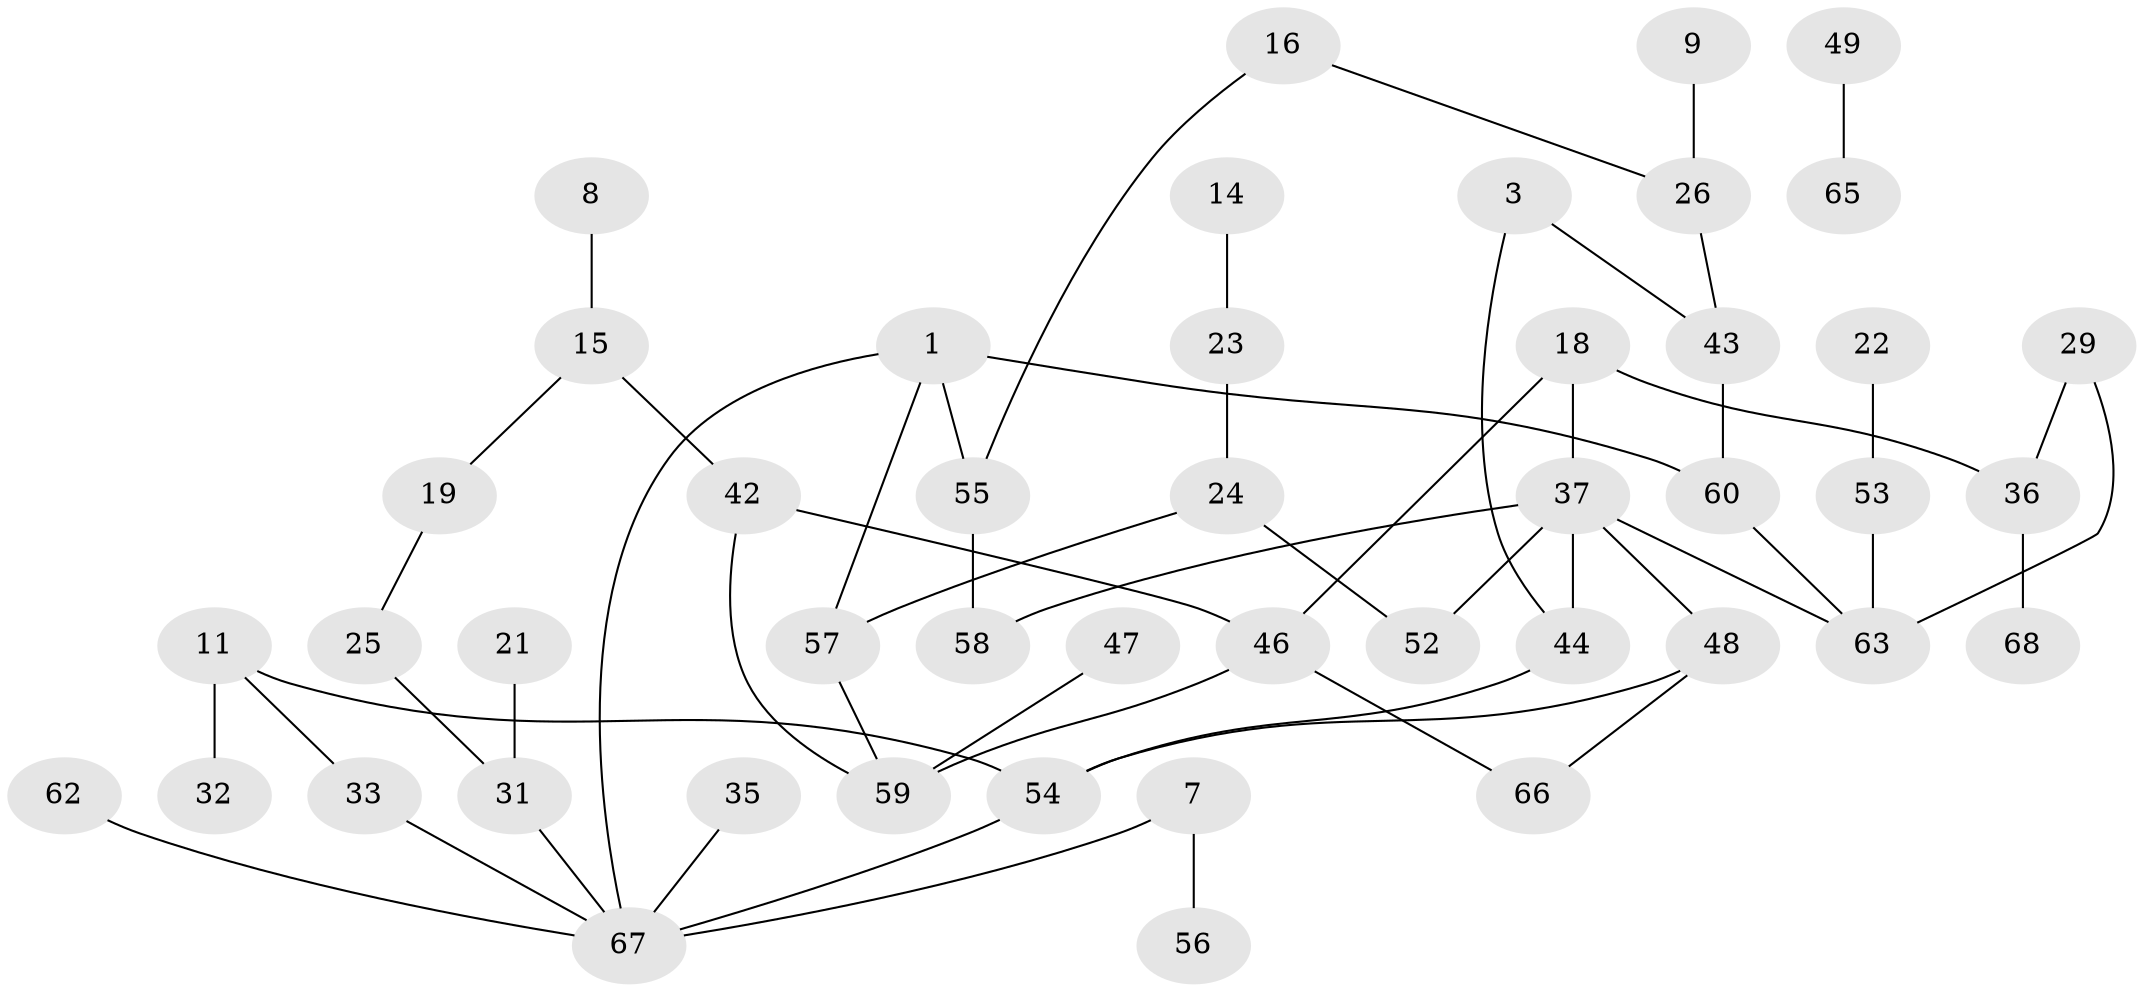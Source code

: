 // original degree distribution, {3: 0.15, 5: 0.014285714285714285, 1: 0.2857142857142857, 4: 0.07857142857142857, 2: 0.30714285714285716, 0: 0.15, 7: 0.007142857142857143, 6: 0.007142857142857143}
// Generated by graph-tools (version 1.1) at 2025/00/03/09/25 03:00:40]
// undirected, 46 vertices, 56 edges
graph export_dot {
graph [start="1"]
  node [color=gray90,style=filled];
  1;
  3;
  7;
  8;
  9;
  11;
  14;
  15;
  16;
  18;
  19;
  21;
  22;
  23;
  24;
  25;
  26;
  29;
  31;
  32;
  33;
  35;
  36;
  37;
  42;
  43;
  44;
  46;
  47;
  48;
  49;
  52;
  53;
  54;
  55;
  56;
  57;
  58;
  59;
  60;
  62;
  63;
  65;
  66;
  67;
  68;
  1 -- 55 [weight=1.0];
  1 -- 57 [weight=1.0];
  1 -- 60 [weight=1.0];
  1 -- 67 [weight=1.0];
  3 -- 43 [weight=1.0];
  3 -- 44 [weight=1.0];
  7 -- 56 [weight=1.0];
  7 -- 67 [weight=1.0];
  8 -- 15 [weight=1.0];
  9 -- 26 [weight=1.0];
  11 -- 32 [weight=1.0];
  11 -- 33 [weight=1.0];
  11 -- 54 [weight=1.0];
  14 -- 23 [weight=1.0];
  15 -- 19 [weight=1.0];
  15 -- 42 [weight=1.0];
  16 -- 26 [weight=1.0];
  16 -- 55 [weight=1.0];
  18 -- 36 [weight=1.0];
  18 -- 37 [weight=1.0];
  18 -- 46 [weight=1.0];
  19 -- 25 [weight=1.0];
  21 -- 31 [weight=1.0];
  22 -- 53 [weight=1.0];
  23 -- 24 [weight=1.0];
  24 -- 52 [weight=1.0];
  24 -- 57 [weight=1.0];
  25 -- 31 [weight=1.0];
  26 -- 43 [weight=1.0];
  29 -- 36 [weight=1.0];
  29 -- 63 [weight=1.0];
  31 -- 67 [weight=1.0];
  33 -- 67 [weight=1.0];
  35 -- 67 [weight=1.0];
  36 -- 68 [weight=1.0];
  37 -- 44 [weight=1.0];
  37 -- 48 [weight=1.0];
  37 -- 52 [weight=1.0];
  37 -- 58 [weight=1.0];
  37 -- 63 [weight=1.0];
  42 -- 46 [weight=1.0];
  42 -- 59 [weight=1.0];
  43 -- 60 [weight=1.0];
  44 -- 54 [weight=1.0];
  46 -- 59 [weight=1.0];
  46 -- 66 [weight=1.0];
  47 -- 59 [weight=1.0];
  48 -- 54 [weight=1.0];
  48 -- 66 [weight=1.0];
  49 -- 65 [weight=1.0];
  53 -- 63 [weight=1.0];
  54 -- 67 [weight=1.0];
  55 -- 58 [weight=1.0];
  57 -- 59 [weight=1.0];
  60 -- 63 [weight=1.0];
  62 -- 67 [weight=1.0];
}
